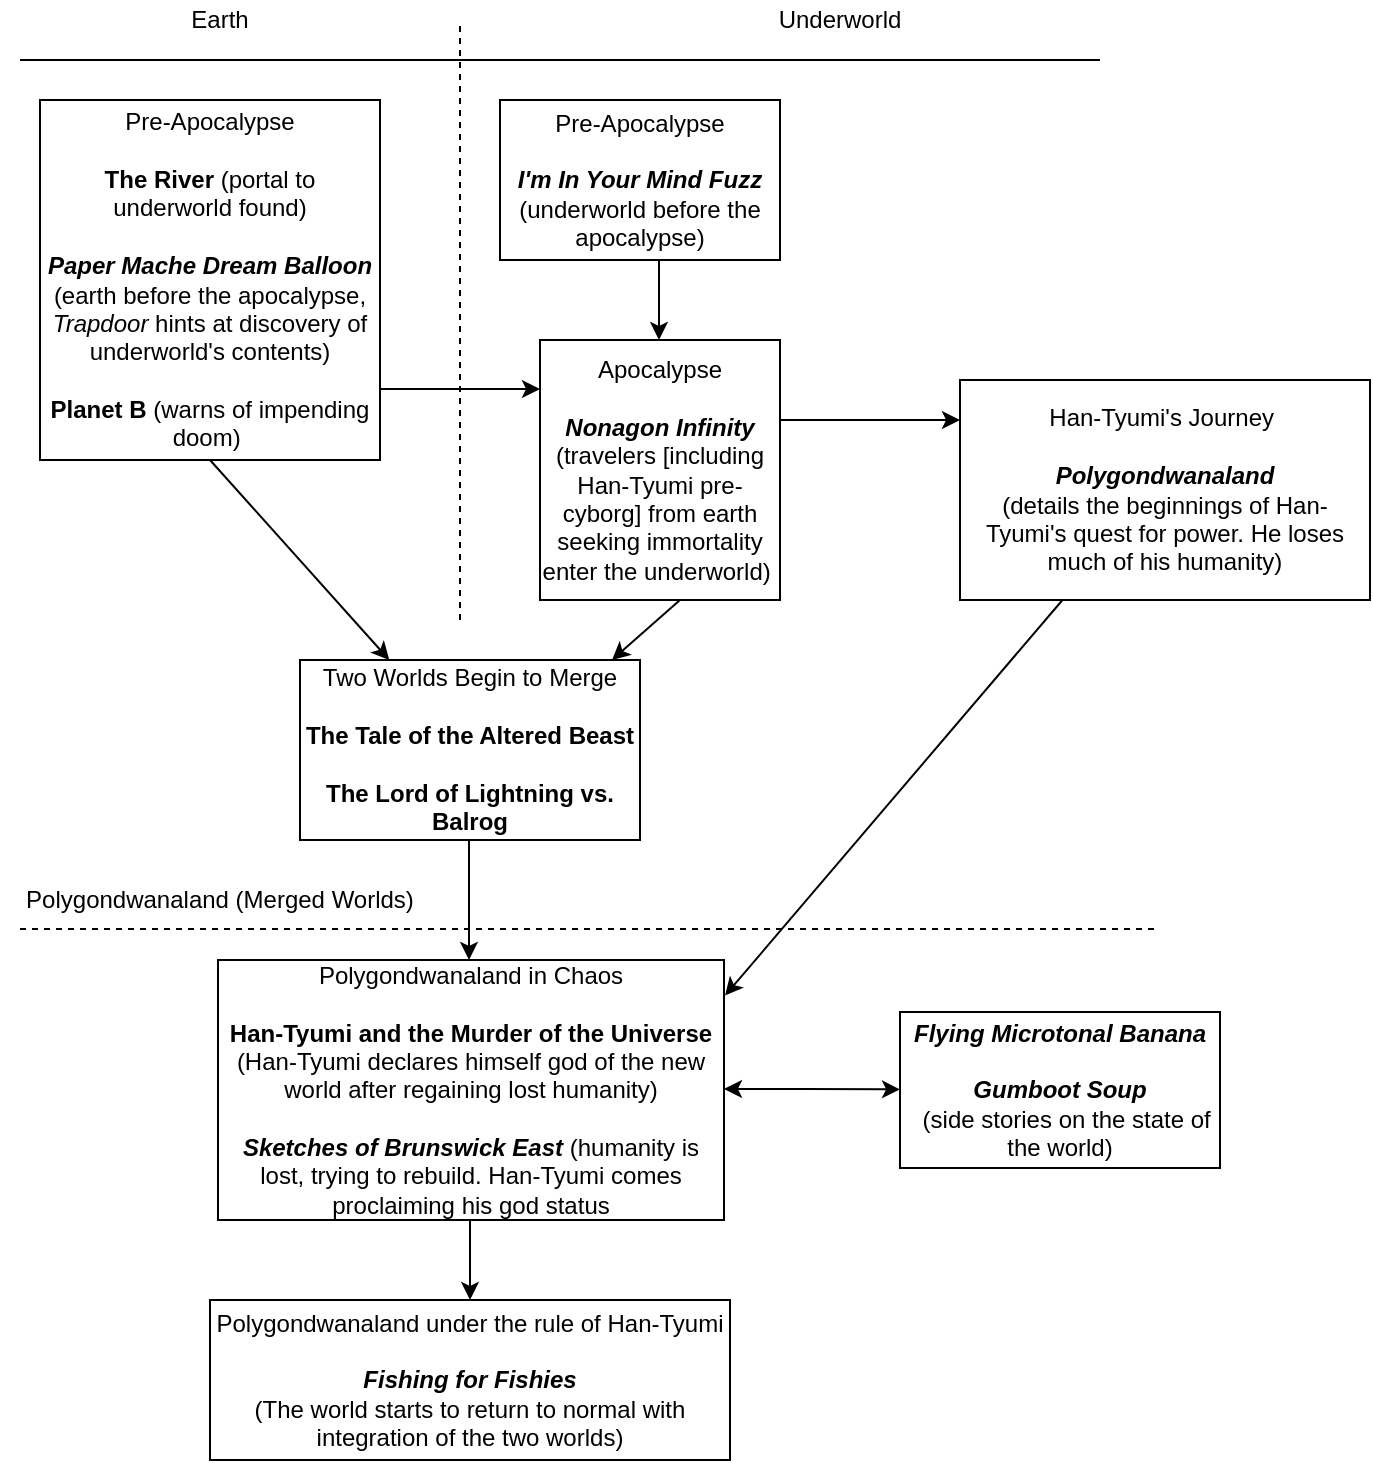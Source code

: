 <mxfile version="10.6.8" type="github"><diagram id="rpDe3dF28L3iWsywThjZ" name="Page-1"><mxGraphModel dx="1010" dy="582" grid="1" gridSize="10" guides="1" tooltips="1" connect="1" arrows="1" fold="1" page="1" pageScale="1" pageWidth="850" pageHeight="1400" math="0" shadow="0"><root><mxCell id="0"/><mxCell id="1" parent="0"/><mxCell id="8PxIs0hRl9WPwdA6d1Z9-3" value="Earth" style="text;html=1;strokeColor=none;fillColor=none;align=center;verticalAlign=middle;whiteSpace=wrap;rounded=0;" vertex="1" parent="1"><mxGeometry x="200" y="30" width="40" height="20" as="geometry"/></mxCell><mxCell id="8PxIs0hRl9WPwdA6d1Z9-4" value="Underworld" style="text;html=1;strokeColor=none;fillColor=none;align=center;verticalAlign=middle;whiteSpace=wrap;rounded=0;" vertex="1" parent="1"><mxGeometry x="470" y="30" width="120" height="20" as="geometry"/></mxCell><mxCell id="8PxIs0hRl9WPwdA6d1Z9-6" value="" style="endArrow=none;html=1;" edge="1" parent="1"><mxGeometry width="50" height="50" relative="1" as="geometry"><mxPoint x="120" y="60" as="sourcePoint"/><mxPoint x="660" y="60" as="targetPoint"/></mxGeometry></mxCell><mxCell id="8PxIs0hRl9WPwdA6d1Z9-7" value="" style="endArrow=none;dashed=1;html=1;" edge="1" parent="1"><mxGeometry width="50" height="50" relative="1" as="geometry"><mxPoint x="340" y="340" as="sourcePoint"/><mxPoint x="340" y="40" as="targetPoint"/></mxGeometry></mxCell><mxCell id="8PxIs0hRl9WPwdA6d1Z9-9" value="Pre-Apocalypse&lt;br&gt;&lt;br&gt;&lt;b&gt;The River&lt;/b&gt; (portal to underworld found)&lt;br&gt;&lt;br&gt;&lt;b&gt;&lt;i&gt;Paper Mache Dream Balloon&lt;/i&gt;&lt;/b&gt; (earth before the apocalypse, &lt;i&gt;Trapdoor&lt;/i&gt; hints at discovery of underworld's contents)&lt;br&gt;&lt;br&gt;&lt;b&gt;Planet B &lt;/b&gt;(warns of impending doom)&amp;nbsp;&lt;br&gt;" style="rounded=0;whiteSpace=wrap;html=1;" vertex="1" parent="1"><mxGeometry x="130" y="80" width="170" height="180" as="geometry"/></mxCell><mxCell id="8PxIs0hRl9WPwdA6d1Z9-10" value="" style="endArrow=none;dashed=1;html=1;" edge="1" parent="1"><mxGeometry width="50" height="50" relative="1" as="geometry"><mxPoint x="120" y="494.5" as="sourcePoint"/><mxPoint x="690" y="494.5" as="targetPoint"/></mxGeometry></mxCell><mxCell id="8PxIs0hRl9WPwdA6d1Z9-11" value="Polygondwanaland (Merged Worlds)" style="text;html=1;strokeColor=none;fillColor=none;align=center;verticalAlign=middle;whiteSpace=wrap;rounded=0;" vertex="1" parent="1"><mxGeometry x="110" y="470" width="220" height="20" as="geometry"/></mxCell><mxCell id="8PxIs0hRl9WPwdA6d1Z9-12" value="Pre-Apocalypse&lt;br&gt;&lt;br&gt;&lt;i style=&quot;font-weight: bold&quot;&gt;I'm In Your Mind Fuzz &lt;/i&gt;(underworld before the apocalypse)&lt;br&gt;" style="rounded=0;whiteSpace=wrap;html=1;" vertex="1" parent="1"><mxGeometry x="360" y="80" width="140" height="80" as="geometry"/></mxCell><mxCell id="8PxIs0hRl9WPwdA6d1Z9-15" value="" style="endArrow=classic;html=1;" edge="1" parent="1"><mxGeometry width="50" height="50" relative="1" as="geometry"><mxPoint x="300" y="224.5" as="sourcePoint"/><mxPoint x="380" y="224.5" as="targetPoint"/><Array as="points"/></mxGeometry></mxCell><mxCell id="8PxIs0hRl9WPwdA6d1Z9-16" value="Apocalypse&lt;br&gt;&lt;br&gt;&lt;i style=&quot;font-weight: bold&quot;&gt;Nonagon Infinity &lt;/i&gt;(travelers [including Han-Tyumi pre-cyborg] from earth seeking immortality enter the underworld)&amp;nbsp;&lt;br&gt;" style="rounded=0;whiteSpace=wrap;html=1;" vertex="1" parent="1"><mxGeometry x="380" y="200" width="120" height="130" as="geometry"/></mxCell><mxCell id="8PxIs0hRl9WPwdA6d1Z9-17" value="" style="endArrow=classic;html=1;" edge="1" parent="1"><mxGeometry width="50" height="50" relative="1" as="geometry"><mxPoint x="439.5" y="160" as="sourcePoint"/><mxPoint x="439.5" y="200" as="targetPoint"/></mxGeometry></mxCell><mxCell id="8PxIs0hRl9WPwdA6d1Z9-18" value="Two Worlds Begin to Merge&lt;b&gt;&lt;br&gt;&lt;/b&gt;&lt;br&gt;&lt;b&gt;The Tale of the Altered Beast&lt;br&gt;&lt;/b&gt;&lt;br&gt;&lt;b&gt;The Lord of Lightning vs. Balrog&lt;/b&gt;&lt;br&gt;" style="rounded=0;whiteSpace=wrap;html=1;" vertex="1" parent="1"><mxGeometry x="260" y="360" width="170" height="90" as="geometry"/></mxCell><mxCell id="8PxIs0hRl9WPwdA6d1Z9-19" value="" style="endArrow=classic;html=1;exitX=0.5;exitY=1;exitDx=0;exitDy=0;" edge="1" parent="1" source="8PxIs0hRl9WPwdA6d1Z9-9" target="8PxIs0hRl9WPwdA6d1Z9-18"><mxGeometry width="50" height="50" relative="1" as="geometry"><mxPoint x="165" y="330" as="sourcePoint"/><mxPoint x="215" y="280" as="targetPoint"/></mxGeometry></mxCell><mxCell id="8PxIs0hRl9WPwdA6d1Z9-21" value="" style="endArrow=classic;html=1;" edge="1" parent="1"><mxGeometry width="50" height="50" relative="1" as="geometry"><mxPoint x="344.5" y="450" as="sourcePoint"/><mxPoint x="344.5" y="510" as="targetPoint"/></mxGeometry></mxCell><mxCell id="8PxIs0hRl9WPwdA6d1Z9-22" value="Polygondwanaland in Chaos&lt;br&gt;&lt;br&gt;&lt;b&gt;Han-Tyumi and the Murder of the Universe &lt;/b&gt;(Han-Tyumi declares himself god of the new world after regaining lost humanity)&lt;br&gt;&lt;br&gt;&lt;i style=&quot;font-weight: bold&quot;&gt;Sketches of Brunswick East&lt;/i&gt;&amp;nbsp;(humanity is lost, trying to rebuild. Han-Tyumi comes proclaiming his god status&lt;br&gt;" style="rounded=0;whiteSpace=wrap;html=1;" vertex="1" parent="1"><mxGeometry x="219" y="510" width="253" height="130" as="geometry"/></mxCell><mxCell id="8PxIs0hRl9WPwdA6d1Z9-25" value="" style="endArrow=classic;startArrow=classic;html=1;" edge="1" parent="1" target="8PxIs0hRl9WPwdA6d1Z9-26"><mxGeometry width="50" height="50" relative="1" as="geometry"><mxPoint x="472" y="574.5" as="sourcePoint"/><mxPoint x="550" y="575" as="targetPoint"/><Array as="points"><mxPoint x="502" y="574.5"/></Array></mxGeometry></mxCell><mxCell id="8PxIs0hRl9WPwdA6d1Z9-26" value="Flying Microtonal Banana&lt;br&gt;&lt;br&gt;Gumboot Soup&lt;br&gt;&amp;nbsp;&amp;nbsp;&lt;span style=&quot;font-weight: normal ; font-style: normal&quot;&gt;(side stories on the state of the world)&lt;/span&gt;" style="rounded=0;whiteSpace=wrap;html=1;fontStyle=3" vertex="1" parent="1"><mxGeometry x="560" y="536" width="160" height="78" as="geometry"/></mxCell><mxCell id="8PxIs0hRl9WPwdA6d1Z9-28" value="Han-Tyumi's Journey&amp;nbsp;&lt;br&gt;&lt;br&gt;&lt;i&gt;&lt;b&gt;Polygondwanaland&lt;br&gt;&lt;/b&gt;&lt;/i&gt;(details the beginnings of Han-Tyumi's quest for power. He loses much of his humanity)&lt;br&gt;" style="rounded=0;whiteSpace=wrap;html=1;" vertex="1" parent="1"><mxGeometry x="590" y="220" width="205" height="110" as="geometry"/></mxCell><mxCell id="8PxIs0hRl9WPwdA6d1Z9-29" value="" style="endArrow=classic;html=1;" edge="1" parent="1"><mxGeometry width="50" height="50" relative="1" as="geometry"><mxPoint x="345" y="640" as="sourcePoint"/><mxPoint x="345" y="680" as="targetPoint"/></mxGeometry></mxCell><mxCell id="8PxIs0hRl9WPwdA6d1Z9-31" value="" style="endArrow=classic;html=1;" edge="1" parent="1"><mxGeometry width="50" height="50" relative="1" as="geometry"><mxPoint x="450" y="330" as="sourcePoint"/><mxPoint x="416" y="360" as="targetPoint"/></mxGeometry></mxCell><mxCell id="8PxIs0hRl9WPwdA6d1Z9-32" value="" style="endArrow=classic;html=1;" edge="1" parent="1"><mxGeometry width="50" height="50" relative="1" as="geometry"><mxPoint x="500" y="240" as="sourcePoint"/><mxPoint x="590" y="240" as="targetPoint"/></mxGeometry></mxCell><mxCell id="8PxIs0hRl9WPwdA6d1Z9-33" value="" style="endArrow=classic;html=1;exitX=0.25;exitY=1;exitDx=0;exitDy=0;entryX=1.002;entryY=0.137;entryDx=0;entryDy=0;entryPerimeter=0;" edge="1" parent="1" source="8PxIs0hRl9WPwdA6d1Z9-28" target="8PxIs0hRl9WPwdA6d1Z9-22"><mxGeometry width="50" height="50" relative="1" as="geometry"><mxPoint x="620" y="410" as="sourcePoint"/><mxPoint x="550" y="400" as="targetPoint"/></mxGeometry></mxCell><mxCell id="8PxIs0hRl9WPwdA6d1Z9-34" value="Polygondwanaland under the rule of Han-Tyumi&lt;br&gt;&lt;br&gt;&lt;i style=&quot;font-weight: bold&quot;&gt;Fishing for Fishies &lt;br&gt;&lt;/i&gt;(The world starts to return to normal with integration of the two worlds)&lt;br&gt;" style="rounded=0;whiteSpace=wrap;html=1;" vertex="1" parent="1"><mxGeometry x="215" y="680" width="260" height="80" as="geometry"/></mxCell></root></mxGraphModel></diagram></mxfile>